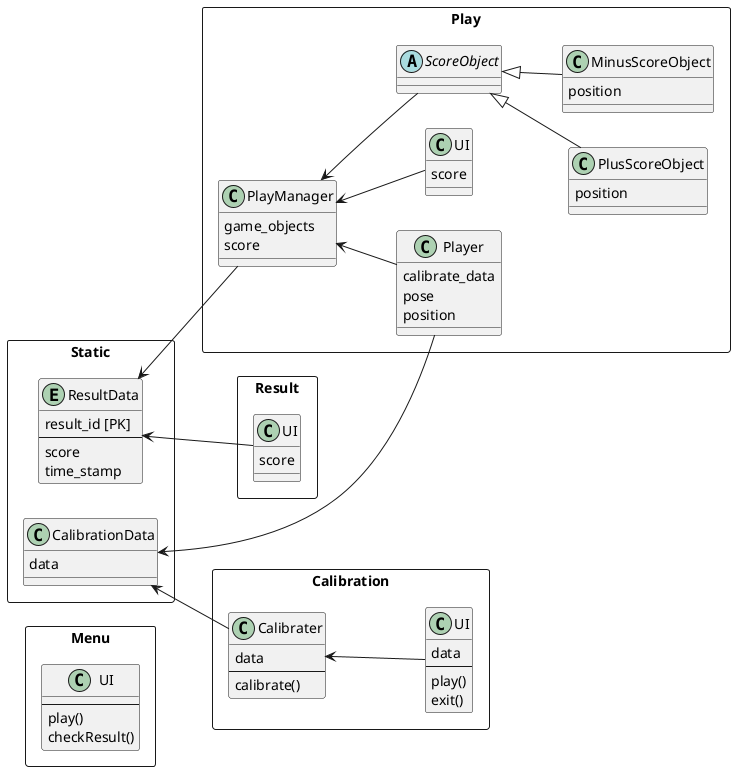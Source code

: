 ﻿@startuml

left to right direction

package "Menu" <<Rectangle>> {
    class "UI" as menuUi {
        --
        play()
        checkResult()
    }
}

package "Calibration" <<Rectangle>> {
    class "Calibrater" as calibrater {
        data
        --
        calibrate()
    }

    class "UI" as calibrationUi {
        data
        --
        play()
        exit()
    }
}

package "Play" <<Rectangle>> {
    class "PlayManager" as playManager {
        game_objects
        score
    }
    
    class "PlusScoreObject" as plusScoreObject {
        position
    }
    
    class "MinusScoreObject" as minusScoreObject {
        position
    }
    
    abstract class "ScoreObject" as scoreObject {
    
    }
    
    class "Player" as player {
        calibrate_data
        pose
        position
    }
    
    class "UI" as playUi {
        score
    }
}

package "Result" <<Rectangle>> {
    class "UI" as resultUi {
        score
    }
}

package "Static" <<Rectangle>> {
    entity "ResultData" as resultData {
        result_id [PK]
        --
        score
        time_stamp
    }
    
    class "CalibrationData" as calibrationData {
        data
    }
}

' Menu

' Calibration
calibrater <-- calibrationUi
calibrationData <-- calibrater

' Play
playManager <-- scoreObject
playManager <-- playUi
playManager <-- player

calibrationData <-- player
resultData <-- playManager
scoreObject <|-- plusScoreObject
scoreObject <|-- minusScoreObject

' Result
resultData <-- resultUi

@enduml
